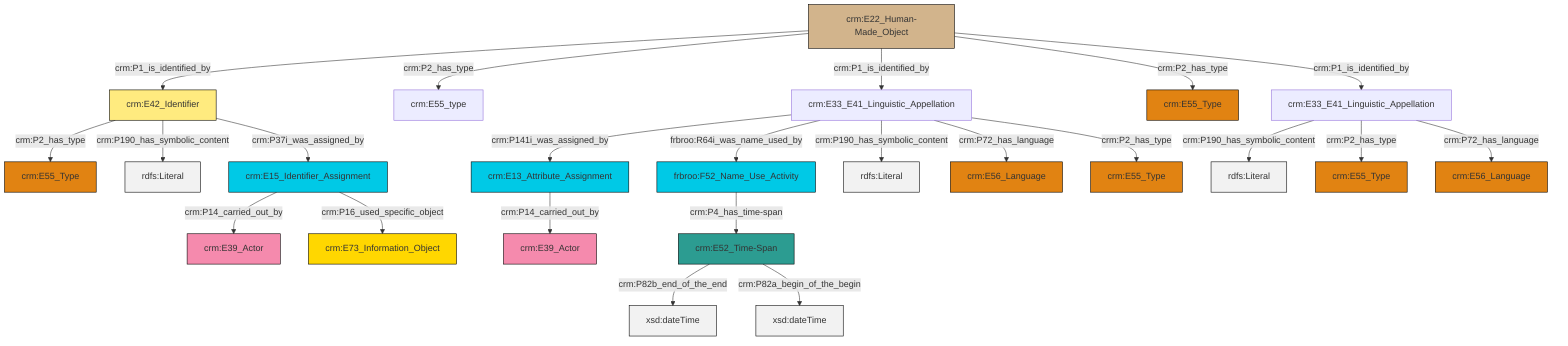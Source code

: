 graph TD
classDef Literal fill:#f2f2f2,stroke:#000000;
classDef CRM_Entity fill:#FFFFFF,stroke:#000000;
classDef Temporal_Entity fill:#00C9E6, stroke:#000000;
classDef Type fill:#E18312, stroke:#000000;
classDef Time-Span fill:#2C9C91, stroke:#000000;
classDef Appellation fill:#FFEB7F, stroke:#000000;
classDef Place fill:#008836, stroke:#000000;
classDef Persistent_Item fill:#B266B2, stroke:#000000;
classDef Conceptual_Object fill:#FFD700, stroke:#000000;
classDef Physical_Thing fill:#D2B48C, stroke:#000000;
classDef Actor fill:#f58aad, stroke:#000000;
classDef PC_Classes fill:#4ce600, stroke:#000000;
classDef Multi fill:#cccccc,stroke:#000000;

0["crm:E33_E41_Linguistic_Appellation"]:::Default -->|crm:P141i_was_assigned_by| 1["crm:E13_Attribute_Assignment"]:::Temporal_Entity
0["crm:E33_E41_Linguistic_Appellation"]:::Default -->|frbroo:R64i_was_name_used_by| 2["frbroo:F52_Name_Use_Activity"]:::Temporal_Entity
9["crm:E42_Identifier"]:::Appellation -->|crm:P2_has_type| 10["crm:E55_Type"]:::Type
11["crm:E52_Time-Span"]:::Time-Span -->|crm:P82b_end_of_the_end| 12[xsd:dateTime]:::Literal
13["crm:E22_Human-Made_Object"]:::Physical_Thing -->|crm:P1_is_identified_by| 9["crm:E42_Identifier"]:::Appellation
2["frbroo:F52_Name_Use_Activity"]:::Temporal_Entity -->|crm:P4_has_time-span| 11["crm:E52_Time-Span"]:::Time-Span
16["crm:E15_Identifier_Assignment"]:::Temporal_Entity -->|crm:P14_carried_out_by| 17["crm:E39_Actor"]:::Actor
3["crm:E33_E41_Linguistic_Appellation"]:::Default -->|crm:P190_has_symbolic_content| 18[rdfs:Literal]:::Literal
0["crm:E33_E41_Linguistic_Appellation"]:::Default -->|crm:P190_has_symbolic_content| 19[rdfs:Literal]:::Literal
3["crm:E33_E41_Linguistic_Appellation"]:::Default -->|crm:P2_has_type| 5["crm:E55_Type"]:::Type
9["crm:E42_Identifier"]:::Appellation -->|crm:P190_has_symbolic_content| 25[rdfs:Literal]:::Literal
13["crm:E22_Human-Made_Object"]:::Physical_Thing -->|crm:P2_has_type| 28["crm:E55_type"]:::Default
13["crm:E22_Human-Made_Object"]:::Physical_Thing -->|crm:P1_is_identified_by| 0["crm:E33_E41_Linguistic_Appellation"]:::Default
3["crm:E33_E41_Linguistic_Appellation"]:::Default -->|crm:P72_has_language| 32["crm:E56_Language"]:::Type
13["crm:E22_Human-Made_Object"]:::Physical_Thing -->|crm:P2_has_type| 21["crm:E55_Type"]:::Type
16["crm:E15_Identifier_Assignment"]:::Temporal_Entity -->|crm:P16_used_specific_object| 35["crm:E73_Information_Object"]:::Conceptual_Object
1["crm:E13_Attribute_Assignment"]:::Temporal_Entity -->|crm:P14_carried_out_by| 26["crm:E39_Actor"]:::Actor
0["crm:E33_E41_Linguistic_Appellation"]:::Default -->|crm:P72_has_language| 7["crm:E56_Language"]:::Type
11["crm:E52_Time-Span"]:::Time-Span -->|crm:P82a_begin_of_the_begin| 41[xsd:dateTime]:::Literal
9["crm:E42_Identifier"]:::Appellation -->|crm:P37i_was_assigned_by| 16["crm:E15_Identifier_Assignment"]:::Temporal_Entity
13["crm:E22_Human-Made_Object"]:::Physical_Thing -->|crm:P1_is_identified_by| 3["crm:E33_E41_Linguistic_Appellation"]:::Default
0["crm:E33_E41_Linguistic_Appellation"]:::Default -->|crm:P2_has_type| 30["crm:E55_Type"]:::Type